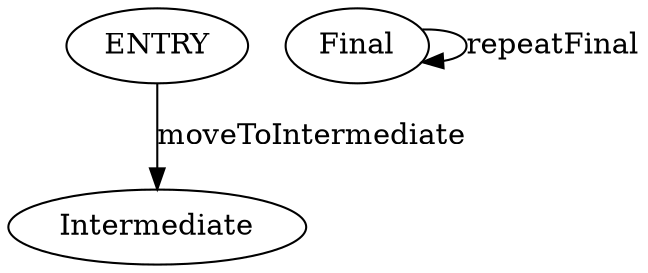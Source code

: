 digraph DisjointStatesOfMachine {
    S50 [label = "ENTRY"];
    S51 [label = "Intermediate"];
    S52 [label = "Final"];

    S50 -> S51 [label = "moveToIntermediate"];
    S52 -> S52 [label = "repeatFinal"];

}